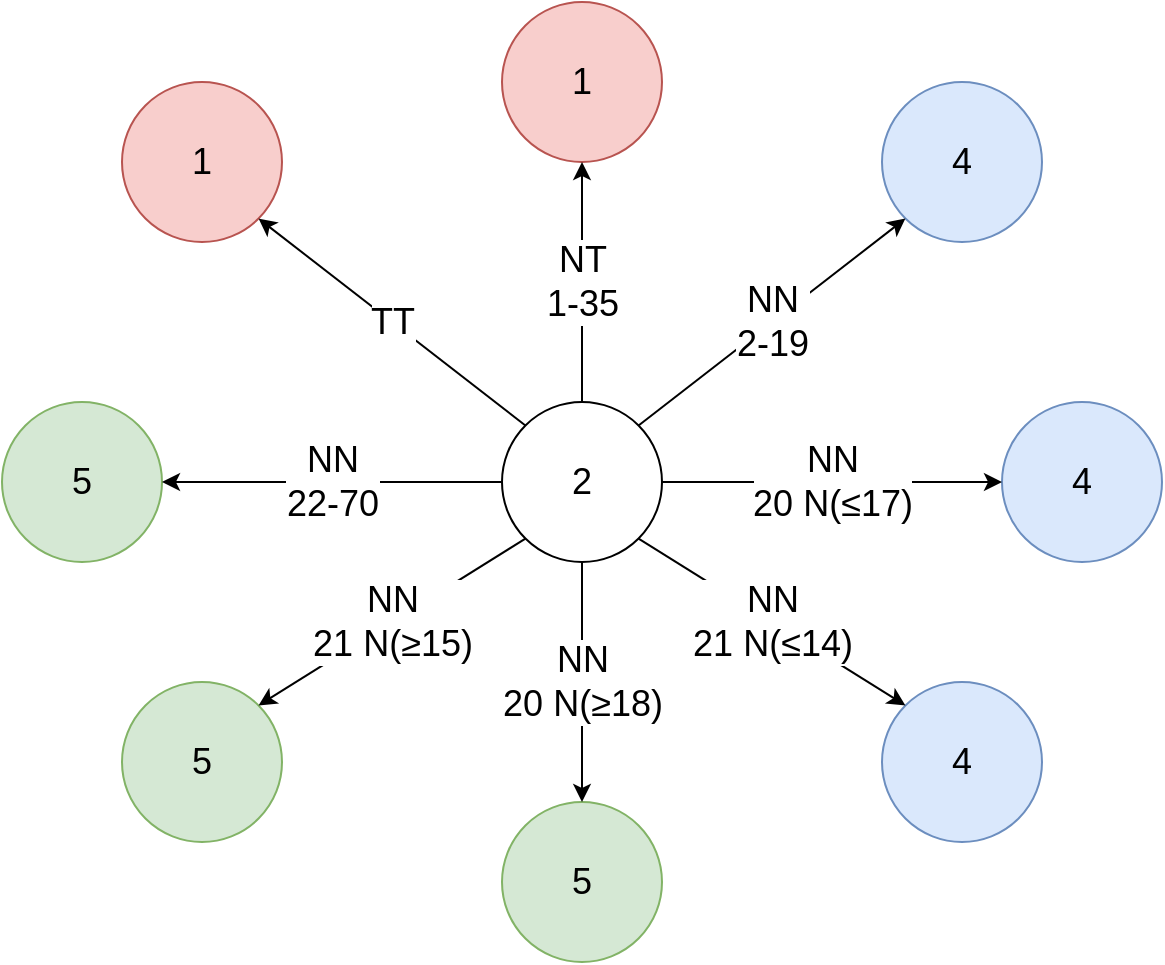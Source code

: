 <mxfile version="24.0.1" type="device">
  <diagram name="Page-1" id="AHl4STi8qhLNb-HcpxUn">
    <mxGraphModel dx="594" dy="1614" grid="1" gridSize="10" guides="1" tooltips="1" connect="1" arrows="1" fold="1" page="1" pageScale="1" pageWidth="850" pageHeight="1100" math="0" shadow="0">
      <root>
        <mxCell id="0" />
        <mxCell id="1" parent="0" />
        <mxCell id="Ewd7SPHfMNj54ojzdzi_-1" value="2" style="ellipse;whiteSpace=wrap;html=1;aspect=fixed;fontSize=18;" parent="1" vertex="1">
          <mxGeometry x="330" y="220" width="80" height="80" as="geometry" />
        </mxCell>
        <mxCell id="Ewd7SPHfMNj54ojzdzi_-2" value="1" style="ellipse;whiteSpace=wrap;html=1;aspect=fixed;fontSize=18;fillColor=#f8cecc;strokeColor=#b85450;" parent="1" vertex="1">
          <mxGeometry x="140" y="60" width="80" height="80" as="geometry" />
        </mxCell>
        <mxCell id="Ewd7SPHfMNj54ojzdzi_-3" value="1" style="ellipse;whiteSpace=wrap;html=1;aspect=fixed;fontSize=18;fillColor=#f8cecc;strokeColor=#b85450;" parent="1" vertex="1">
          <mxGeometry x="330" y="20" width="80" height="80" as="geometry" />
        </mxCell>
        <mxCell id="Ewd7SPHfMNj54ojzdzi_-4" value="4" style="ellipse;whiteSpace=wrap;html=1;aspect=fixed;fontSize=18;fillColor=#dae8fc;strokeColor=#6c8ebf;" parent="1" vertex="1">
          <mxGeometry x="580" y="220" width="80" height="80" as="geometry" />
        </mxCell>
        <mxCell id="Ewd7SPHfMNj54ojzdzi_-5" value="4" style="ellipse;whiteSpace=wrap;html=1;aspect=fixed;fontSize=18;fillColor=#dae8fc;strokeColor=#6c8ebf;" parent="1" vertex="1">
          <mxGeometry x="520" y="60" width="80" height="80" as="geometry" />
        </mxCell>
        <mxCell id="Ewd7SPHfMNj54ojzdzi_-6" value="4" style="ellipse;whiteSpace=wrap;html=1;aspect=fixed;fontSize=18;fillColor=#dae8fc;strokeColor=#6c8ebf;" parent="1" vertex="1">
          <mxGeometry x="520" y="360" width="80" height="80" as="geometry" />
        </mxCell>
        <mxCell id="Ewd7SPHfMNj54ojzdzi_-7" value="5" style="ellipse;whiteSpace=wrap;html=1;aspect=fixed;fontSize=18;fillColor=#d5e8d4;strokeColor=#82b366;" parent="1" vertex="1">
          <mxGeometry x="80" y="220" width="80" height="80" as="geometry" />
        </mxCell>
        <mxCell id="Ewd7SPHfMNj54ojzdzi_-8" value="5" style="ellipse;whiteSpace=wrap;html=1;aspect=fixed;fontSize=18;fillColor=#d5e8d4;strokeColor=#82b366;" parent="1" vertex="1">
          <mxGeometry x="330" y="420" width="80" height="80" as="geometry" />
        </mxCell>
        <mxCell id="Ewd7SPHfMNj54ojzdzi_-9" value="5" style="ellipse;whiteSpace=wrap;html=1;aspect=fixed;fontSize=18;fillColor=#d5e8d4;strokeColor=#82b366;" parent="1" vertex="1">
          <mxGeometry x="140" y="360" width="80" height="80" as="geometry" />
        </mxCell>
        <mxCell id="Ewd7SPHfMNj54ojzdzi_-10" value="TT" style="endArrow=classic;html=1;rounded=0;entryX=1;entryY=1;entryDx=0;entryDy=0;exitX=0;exitY=0;exitDx=0;exitDy=0;fontSize=18;" parent="1" source="Ewd7SPHfMNj54ojzdzi_-1" target="Ewd7SPHfMNj54ojzdzi_-2" edge="1">
          <mxGeometry width="50" height="50" relative="1" as="geometry">
            <mxPoint x="290" y="380" as="sourcePoint" />
            <mxPoint x="340" y="330" as="targetPoint" />
          </mxGeometry>
        </mxCell>
        <mxCell id="Ewd7SPHfMNj54ojzdzi_-11" value="NT&lt;br style=&quot;font-size: 18px;&quot;&gt;1-35" style="endArrow=classic;html=1;rounded=0;exitX=0.5;exitY=0;exitDx=0;exitDy=0;entryX=0.5;entryY=1;entryDx=0;entryDy=0;fontSize=18;" parent="1" source="Ewd7SPHfMNj54ojzdzi_-1" target="Ewd7SPHfMNj54ojzdzi_-3" edge="1">
          <mxGeometry width="50" height="50" relative="1" as="geometry">
            <mxPoint x="290" y="380" as="sourcePoint" />
            <mxPoint x="430" y="100" as="targetPoint" />
          </mxGeometry>
        </mxCell>
        <mxCell id="Ewd7SPHfMNj54ojzdzi_-12" value="NN&lt;br style=&quot;font-size: 18px;&quot;&gt;2-19" style="endArrow=classic;html=1;rounded=0;entryX=0;entryY=1;entryDx=0;entryDy=0;exitX=1;exitY=0;exitDx=0;exitDy=0;fontSize=18;" parent="1" source="Ewd7SPHfMNj54ojzdzi_-1" target="Ewd7SPHfMNj54ojzdzi_-5" edge="1">
          <mxGeometry width="50" height="50" relative="1" as="geometry">
            <mxPoint x="290" y="380" as="sourcePoint" />
            <mxPoint x="340" y="330" as="targetPoint" />
          </mxGeometry>
        </mxCell>
        <mxCell id="Ewd7SPHfMNj54ojzdzi_-13" value="NN&lt;br style=&quot;font-size: 18px;&quot;&gt;20 N(≤17)" style="endArrow=classic;html=1;rounded=0;entryX=0;entryY=0.5;entryDx=0;entryDy=0;exitX=1;exitY=0.5;exitDx=0;exitDy=0;fontSize=18;" parent="1" source="Ewd7SPHfMNj54ojzdzi_-1" target="Ewd7SPHfMNj54ojzdzi_-4" edge="1">
          <mxGeometry width="50" height="50" relative="1" as="geometry">
            <mxPoint x="290" y="380" as="sourcePoint" />
            <mxPoint x="340" y="330" as="targetPoint" />
          </mxGeometry>
        </mxCell>
        <mxCell id="Ewd7SPHfMNj54ojzdzi_-14" value="NN&lt;br style=&quot;font-size: 18px;&quot;&gt;21 N(≤14)" style="endArrow=classic;html=1;rounded=0;entryX=0;entryY=0;entryDx=0;entryDy=0;exitX=1;exitY=1;exitDx=0;exitDy=0;fontSize=18;" parent="1" source="Ewd7SPHfMNj54ojzdzi_-1" target="Ewd7SPHfMNj54ojzdzi_-6" edge="1">
          <mxGeometry width="50" height="50" relative="1" as="geometry">
            <mxPoint x="290" y="380" as="sourcePoint" />
            <mxPoint x="340" y="330" as="targetPoint" />
          </mxGeometry>
        </mxCell>
        <mxCell id="Ewd7SPHfMNj54ojzdzi_-15" value="NN&lt;br style=&quot;font-size: 18px;&quot;&gt;20 N(≥18)" style="endArrow=classic;html=1;rounded=0;exitX=0.5;exitY=1;exitDx=0;exitDy=0;entryX=0.5;entryY=0;entryDx=0;entryDy=0;fontSize=18;" parent="1" source="Ewd7SPHfMNj54ojzdzi_-1" target="Ewd7SPHfMNj54ojzdzi_-8" edge="1">
          <mxGeometry width="50" height="50" relative="1" as="geometry">
            <mxPoint x="290" y="380" as="sourcePoint" />
            <mxPoint x="340" y="330" as="targetPoint" />
          </mxGeometry>
        </mxCell>
        <mxCell id="Ewd7SPHfMNj54ojzdzi_-16" value="NN&lt;br style=&quot;font-size: 18px;&quot;&gt;21 N(≥15)" style="endArrow=classic;html=1;rounded=0;exitX=0;exitY=1;exitDx=0;exitDy=0;entryX=1;entryY=0;entryDx=0;entryDy=0;fontSize=18;" parent="1" source="Ewd7SPHfMNj54ojzdzi_-1" target="Ewd7SPHfMNj54ojzdzi_-9" edge="1">
          <mxGeometry width="50" height="50" relative="1" as="geometry">
            <mxPoint x="290" y="380" as="sourcePoint" />
            <mxPoint x="340" y="330" as="targetPoint" />
          </mxGeometry>
        </mxCell>
        <mxCell id="Ewd7SPHfMNj54ojzdzi_-17" value="NN&lt;br style=&quot;font-size: 18px;&quot;&gt;22-70" style="endArrow=classic;html=1;rounded=0;exitX=0;exitY=0.5;exitDx=0;exitDy=0;entryX=1;entryY=0.5;entryDx=0;entryDy=0;fontSize=18;" parent="1" source="Ewd7SPHfMNj54ojzdzi_-1" target="Ewd7SPHfMNj54ojzdzi_-7" edge="1">
          <mxGeometry width="50" height="50" relative="1" as="geometry">
            <mxPoint x="290" y="380" as="sourcePoint" />
            <mxPoint x="340" y="330" as="targetPoint" />
          </mxGeometry>
        </mxCell>
      </root>
    </mxGraphModel>
  </diagram>
</mxfile>
